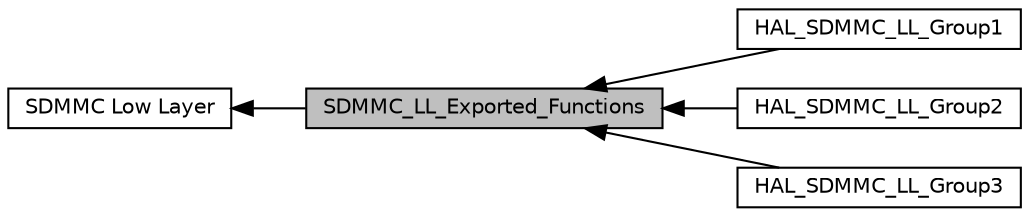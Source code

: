 digraph "SDMMC_LL_Exported_Functions"
{
  edge [fontname="Helvetica",fontsize="10",labelfontname="Helvetica",labelfontsize="10"];
  node [fontname="Helvetica",fontsize="10",shape=record];
  rankdir=LR;
  Node2 [label="HAL_SDMMC_LL_Group1",height=0.2,width=0.4,color="black", fillcolor="white", style="filled",URL="$group___h_a_l___s_d_m_m_c___l_l___group1.html"];
  Node3 [label="HAL_SDMMC_LL_Group2",height=0.2,width=0.4,color="black", fillcolor="white", style="filled",URL="$group___h_a_l___s_d_m_m_c___l_l___group2.html"];
  Node4 [label="HAL_SDMMC_LL_Group3",height=0.2,width=0.4,color="black", fillcolor="white", style="filled",URL="$group___h_a_l___s_d_m_m_c___l_l___group3.html"];
  Node0 [label="SDMMC_LL_Exported_Functions",height=0.2,width=0.4,color="black", fillcolor="grey75", style="filled", fontcolor="black"];
  Node1 [label="SDMMC Low Layer",height=0.2,width=0.4,color="black", fillcolor="white", style="filled",URL="$group___s_d_m_m_c___l_l.html",tooltip="Low layer module for SD. "];
  Node1->Node0 [shape=plaintext, dir="back", style="solid"];
  Node0->Node2 [shape=plaintext, dir="back", style="solid"];
  Node0->Node3 [shape=plaintext, dir="back", style="solid"];
  Node0->Node4 [shape=plaintext, dir="back", style="solid"];
}
